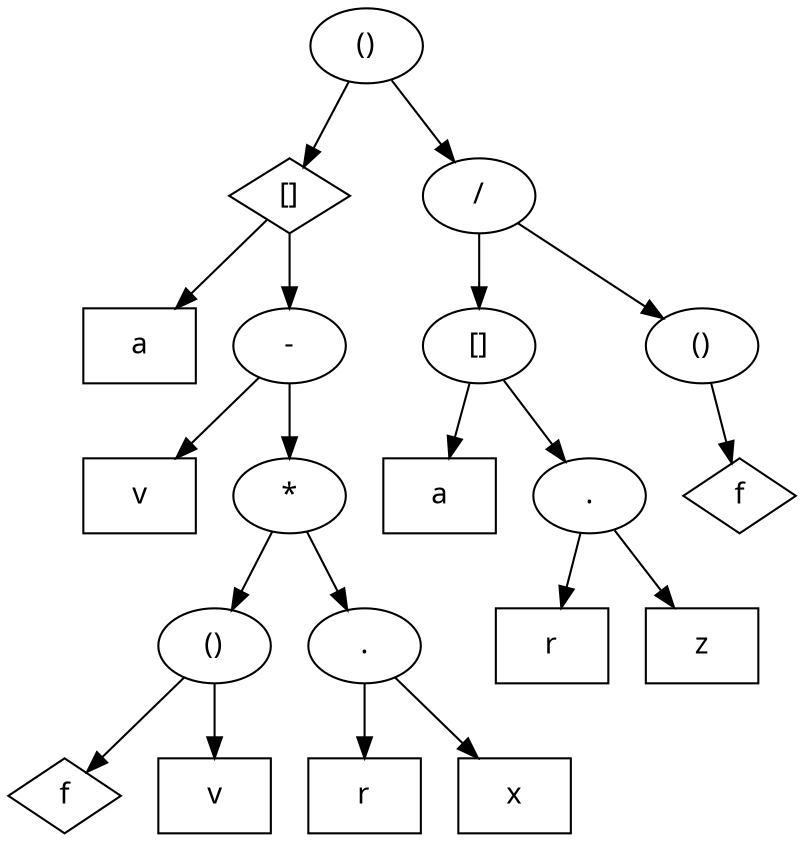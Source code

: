 digraph G {
	node [label="\N"];
	graph [bb="0,0,396,396"];
	{
		graph [bb=""];
		0 [label="()", fontname=Verdana, shape=ellipse, pos="198,378", width="0.75", height="0.5"];
		1 [label="[]", fontname=Verdana, shape=diamond, pos="153,306", width="0.80556", height="0.5"];
		2 [label="/", fontname=Verdana, shape=ellipse, pos="244,306", width="0.75", height="0.5"];
		3 [label=a, fontname=Verdana, shape=box, pos="81,234", width="0.75", height="0.5"];
		4 [label="-", fontname=Verdana, shape=ellipse, pos="153,234", width="0.75", height="0.5"];
		5 [label=v, fontname=Verdana, shape=box, pos="81,162", width="0.75", height="0.5"];
		6 [label="*", fontname=Verdana, shape=ellipse, pos="153,162", width="0.75", height="0.5"];
		7 [label="()", fontname=Verdana, shape=ellipse, pos="99,90", width="0.75", height="0.5"];
		8 [label=".", fontname=Verdana, shape=ellipse, pos="171,90", width="0.75", height="0.5"];
		9 [label=f, fontname=Verdana, shape=diamond, pos="27,18", width="0.75", height="0.5"];
		10 [label=v, fontname=Verdana, shape=box, pos="99,18", width="0.75", height="0.5"];
		11 [label=r, fontname=Verdana, shape=box, pos="171,18", width="0.75", height="0.5"];
		12 [label=x, fontname=Verdana, shape=box, pos="243,18", width="0.75", height="0.5"];
		13 [label="[]", fontname=Verdana, shape=ellipse, pos="244,234", width="0.75", height="0.5"];
		14 [label="()", fontname=Verdana, shape=ellipse, pos="351,234", width="0.75", height="0.5"];
		15 [label=a, fontname=Verdana, shape=box, pos="225,162", width="0.75", height="0.5"];
		16 [label=".", fontname=Verdana, shape=ellipse, pos="297,162", width="0.75", height="0.5"];
		17 [label=r, fontname=Verdana, shape=box, pos="279,90", width="0.75", height="0.5"];
		18 [label=z, fontname=Verdana, shape=box, pos="351,90", width="0.75", height="0.5"];
		19 [label=f, fontname=Verdana, shape=diamond, pos="369,162", width="0.75", height="0.5"];
		0 -> 1 [pos="e,161.28,319.25 187.56,361.3 181.38,351.4 173.47,338.75 166.77,328.04"];
		0 -> 2 [pos="e,233.39,322.61 208.67,361.3 214.36,352.4 221.48,341.25 227.83,331.31"];
		1 -> 3 [pos="e,99.169,252.17 141.75,294.75 132.32,285.32 118.49,271.49 106.41,259.41"];
		1 -> 4 [pos="e,153,252.41 153,287.83 153,280.13 153,270.97 153,262.42"];
		4 -> 5 [pos="e,99.047,180.05 137.73,218.73 128.63,209.63 116.85,197.85 106.38,187.38"];
		4 -> 6 [pos="e,153,180.41 153,215.83 153,208.13 153,198.97 153,190.42"];
		6 -> 7 [pos="e,111.2,106.27 140.75,145.66 133.84,136.46 125.08,124.78 117.37,114.5"];
		6 -> 8 [pos="e,166.54,107.84 157.45,144.2 159.44,136.24 161.83,126.67 164.05,117.8"];
		7 -> 9 [pos="e,38.023,29.023 83.731,74.731 72.489,63.489 57.155,48.155 45.263,36.263"];
		7 -> 10 [pos="e,99,36.413 99,71.831 99,64.131 99,54.974 99,46.417"];
		8 -> 11 [pos="e,171,36.413 171,71.831 171,64.131 171,54.974 171,46.417"];
		8 -> 12 [pos="e,224.95,36.047 186.27,74.731 195.37,65.629 207.15,53.846 217.62,43.379"];
		2 -> 13 [pos="e,244,252.41 244,287.83 244,280.13 244,270.97 244,262.42"];
		2 -> 14 [pos="e,331.68,247 263.13,293.13 279.84,281.88 304.31,265.42 323.18,252.72"];
		13 -> 15 [pos="e,229.77,180.09 239.3,216.2 237.22,208.3 234.71,198.81 232.39,190"];
		13 -> 16 [pos="e,285.02,178.27 256.03,217.66 262.8,208.46 271.4,196.78 278.97,186.5"];
		16 -> 17 [pos="e,283.52,108.09 292.55,144.2 290.58,136.3 288.2,126.81 286,118"];
		16 -> 18 [pos="e,337.47,108.04 309.25,145.66 315.75,137 323.89,126.14 331.26,116.32"];
		14 -> 19 [pos="e,365.09,177.64 355.45,216.2 357.62,207.52 360.27,196.91 362.65,187.4"];
	}
}
